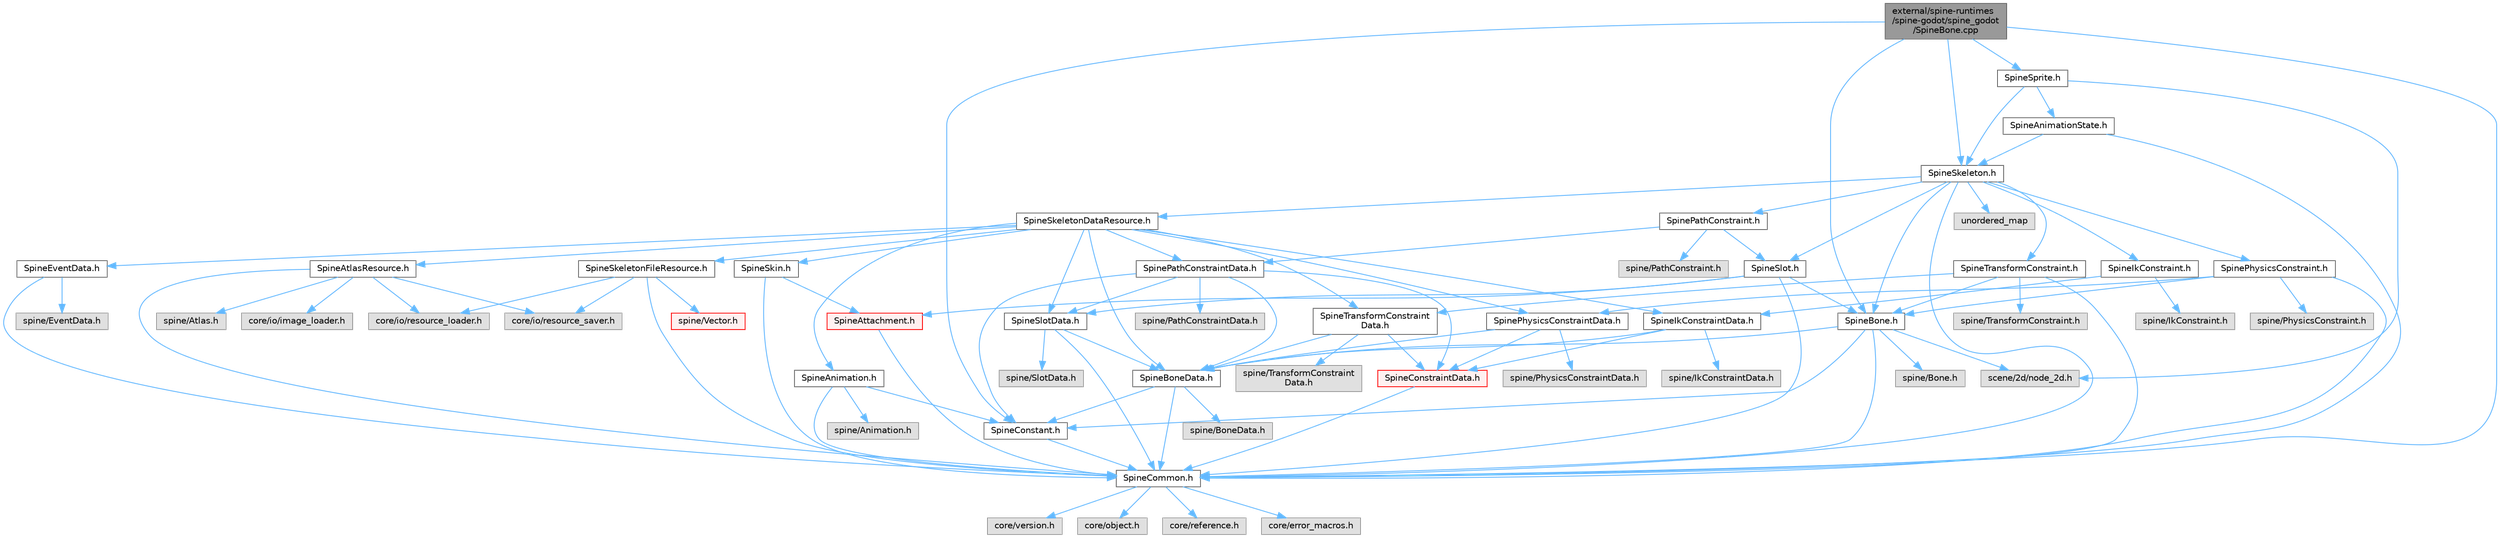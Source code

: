 digraph "external/spine-runtimes/spine-godot/spine_godot/SpineBone.cpp"
{
 // LATEX_PDF_SIZE
  bgcolor="transparent";
  edge [fontname=Helvetica,fontsize=10,labelfontname=Helvetica,labelfontsize=10];
  node [fontname=Helvetica,fontsize=10,shape=box,height=0.2,width=0.4];
  Node1 [id="Node000001",label="external/spine-runtimes\l/spine-godot/spine_godot\l/SpineBone.cpp",height=0.2,width=0.4,color="gray40", fillcolor="grey60", style="filled", fontcolor="black",tooltip=" "];
  Node1 -> Node2 [id="edge1_Node000001_Node000002",color="steelblue1",style="solid",tooltip=" "];
  Node2 [id="Node000002",label="SpineBone.h",height=0.2,width=0.4,color="grey40", fillcolor="white", style="filled",URL="$_spine_bone_8h.html",tooltip=" "];
  Node2 -> Node3 [id="edge2_Node000002_Node000003",color="steelblue1",style="solid",tooltip=" "];
  Node3 [id="Node000003",label="SpineCommon.h",height=0.2,width=0.4,color="grey40", fillcolor="white", style="filled",URL="$_spine_common_8h.html",tooltip=" "];
  Node3 -> Node4 [id="edge3_Node000003_Node000004",color="steelblue1",style="solid",tooltip=" "];
  Node4 [id="Node000004",label="core/version.h",height=0.2,width=0.4,color="grey60", fillcolor="#E0E0E0", style="filled",tooltip=" "];
  Node3 -> Node5 [id="edge4_Node000003_Node000005",color="steelblue1",style="solid",tooltip=" "];
  Node5 [id="Node000005",label="core/object.h",height=0.2,width=0.4,color="grey60", fillcolor="#E0E0E0", style="filled",tooltip=" "];
  Node3 -> Node6 [id="edge5_Node000003_Node000006",color="steelblue1",style="solid",tooltip=" "];
  Node6 [id="Node000006",label="core/reference.h",height=0.2,width=0.4,color="grey60", fillcolor="#E0E0E0", style="filled",tooltip=" "];
  Node3 -> Node7 [id="edge6_Node000003_Node000007",color="steelblue1",style="solid",tooltip=" "];
  Node7 [id="Node000007",label="core/error_macros.h",height=0.2,width=0.4,color="grey60", fillcolor="#E0E0E0", style="filled",tooltip=" "];
  Node2 -> Node8 [id="edge7_Node000002_Node000008",color="steelblue1",style="solid",tooltip=" "];
  Node8 [id="Node000008",label="SpineBoneData.h",height=0.2,width=0.4,color="grey40", fillcolor="white", style="filled",URL="$_spine_bone_data_8h.html",tooltip=" "];
  Node8 -> Node3 [id="edge8_Node000008_Node000003",color="steelblue1",style="solid",tooltip=" "];
  Node8 -> Node9 [id="edge9_Node000008_Node000009",color="steelblue1",style="solid",tooltip=" "];
  Node9 [id="Node000009",label="SpineConstant.h",height=0.2,width=0.4,color="grey40", fillcolor="white", style="filled",URL="$_spine_constant_8h.html",tooltip=" "];
  Node9 -> Node3 [id="edge10_Node000009_Node000003",color="steelblue1",style="solid",tooltip=" "];
  Node8 -> Node10 [id="edge11_Node000008_Node000010",color="steelblue1",style="solid",tooltip=" "];
  Node10 [id="Node000010",label="spine/BoneData.h",height=0.2,width=0.4,color="grey60", fillcolor="#E0E0E0", style="filled",tooltip=" "];
  Node2 -> Node9 [id="edge12_Node000002_Node000009",color="steelblue1",style="solid",tooltip=" "];
  Node2 -> Node11 [id="edge13_Node000002_Node000011",color="steelblue1",style="solid",tooltip=" "];
  Node11 [id="Node000011",label="scene/2d/node_2d.h",height=0.2,width=0.4,color="grey60", fillcolor="#E0E0E0", style="filled",tooltip=" "];
  Node2 -> Node12 [id="edge14_Node000002_Node000012",color="steelblue1",style="solid",tooltip=" "];
  Node12 [id="Node000012",label="spine/Bone.h",height=0.2,width=0.4,color="grey60", fillcolor="#E0E0E0", style="filled",tooltip=" "];
  Node1 -> Node9 [id="edge15_Node000001_Node000009",color="steelblue1",style="solid",tooltip=" "];
  Node1 -> Node13 [id="edge16_Node000001_Node000013",color="steelblue1",style="solid",tooltip=" "];
  Node13 [id="Node000013",label="SpineSprite.h",height=0.2,width=0.4,color="grey40", fillcolor="white", style="filled",URL="$_spine_sprite_8h.html",tooltip=" "];
  Node13 -> Node14 [id="edge17_Node000013_Node000014",color="steelblue1",style="solid",tooltip=" "];
  Node14 [id="Node000014",label="SpineSkeleton.h",height=0.2,width=0.4,color="grey40", fillcolor="white", style="filled",URL="$_spine_skeleton_8h.html",tooltip=" "];
  Node14 -> Node3 [id="edge18_Node000014_Node000003",color="steelblue1",style="solid",tooltip=" "];
  Node14 -> Node15 [id="edge19_Node000014_Node000015",color="steelblue1",style="solid",tooltip=" "];
  Node15 [id="Node000015",label="SpineSkeletonDataResource.h",height=0.2,width=0.4,color="grey40", fillcolor="white", style="filled",URL="$_spine_skeleton_data_resource_8h.html",tooltip=" "];
  Node15 -> Node16 [id="edge20_Node000015_Node000016",color="steelblue1",style="solid",tooltip=" "];
  Node16 [id="Node000016",label="SpineAnimation.h",height=0.2,width=0.4,color="grey40", fillcolor="white", style="filled",URL="$_spine_animation_8h.html",tooltip=" "];
  Node16 -> Node3 [id="edge21_Node000016_Node000003",color="steelblue1",style="solid",tooltip=" "];
  Node16 -> Node9 [id="edge22_Node000016_Node000009",color="steelblue1",style="solid",tooltip=" "];
  Node16 -> Node17 [id="edge23_Node000016_Node000017",color="steelblue1",style="solid",tooltip=" "];
  Node17 [id="Node000017",label="spine/Animation.h",height=0.2,width=0.4,color="grey60", fillcolor="#E0E0E0", style="filled",tooltip=" "];
  Node15 -> Node18 [id="edge24_Node000015_Node000018",color="steelblue1",style="solid",tooltip=" "];
  Node18 [id="Node000018",label="SpineAtlasResource.h",height=0.2,width=0.4,color="grey40", fillcolor="white", style="filled",URL="$_spine_atlas_resource_8h.html",tooltip=" "];
  Node18 -> Node3 [id="edge25_Node000018_Node000003",color="steelblue1",style="solid",tooltip=" "];
  Node18 -> Node19 [id="edge26_Node000018_Node000019",color="steelblue1",style="solid",tooltip=" "];
  Node19 [id="Node000019",label="core/io/resource_loader.h",height=0.2,width=0.4,color="grey60", fillcolor="#E0E0E0", style="filled",tooltip=" "];
  Node18 -> Node20 [id="edge27_Node000018_Node000020",color="steelblue1",style="solid",tooltip=" "];
  Node20 [id="Node000020",label="core/io/resource_saver.h",height=0.2,width=0.4,color="grey60", fillcolor="#E0E0E0", style="filled",tooltip=" "];
  Node18 -> Node21 [id="edge28_Node000018_Node000021",color="steelblue1",style="solid",tooltip=" "];
  Node21 [id="Node000021",label="core/io/image_loader.h",height=0.2,width=0.4,color="grey60", fillcolor="#E0E0E0", style="filled",tooltip=" "];
  Node18 -> Node22 [id="edge29_Node000018_Node000022",color="steelblue1",style="solid",tooltip=" "];
  Node22 [id="Node000022",label="spine/Atlas.h",height=0.2,width=0.4,color="grey60", fillcolor="#E0E0E0", style="filled",tooltip=" "];
  Node15 -> Node8 [id="edge30_Node000015_Node000008",color="steelblue1",style="solid",tooltip=" "];
  Node15 -> Node23 [id="edge31_Node000015_Node000023",color="steelblue1",style="solid",tooltip=" "];
  Node23 [id="Node000023",label="SpineEventData.h",height=0.2,width=0.4,color="grey40", fillcolor="white", style="filled",URL="$_spine_event_data_8h.html",tooltip=" "];
  Node23 -> Node3 [id="edge32_Node000023_Node000003",color="steelblue1",style="solid",tooltip=" "];
  Node23 -> Node24 [id="edge33_Node000023_Node000024",color="steelblue1",style="solid",tooltip=" "];
  Node24 [id="Node000024",label="spine/EventData.h",height=0.2,width=0.4,color="grey60", fillcolor="#E0E0E0", style="filled",tooltip=" "];
  Node15 -> Node25 [id="edge34_Node000015_Node000025",color="steelblue1",style="solid",tooltip=" "];
  Node25 [id="Node000025",label="SpineIkConstraintData.h",height=0.2,width=0.4,color="grey40", fillcolor="white", style="filled",URL="$_spine_ik_constraint_data_8h.html",tooltip=" "];
  Node25 -> Node26 [id="edge35_Node000025_Node000026",color="steelblue1",style="solid",tooltip=" "];
  Node26 [id="Node000026",label="SpineConstraintData.h",height=0.2,width=0.4,color="red", fillcolor="#FFF0F0", style="filled",URL="$_spine_constraint_data_8h.html",tooltip=" "];
  Node26 -> Node3 [id="edge36_Node000026_Node000003",color="steelblue1",style="solid",tooltip=" "];
  Node25 -> Node8 [id="edge37_Node000025_Node000008",color="steelblue1",style="solid",tooltip=" "];
  Node25 -> Node185 [id="edge38_Node000025_Node000185",color="steelblue1",style="solid",tooltip=" "];
  Node185 [id="Node000185",label="spine/IkConstraintData.h",height=0.2,width=0.4,color="grey60", fillcolor="#E0E0E0", style="filled",tooltip=" "];
  Node15 -> Node186 [id="edge39_Node000015_Node000186",color="steelblue1",style="solid",tooltip=" "];
  Node186 [id="Node000186",label="SpinePathConstraintData.h",height=0.2,width=0.4,color="grey40", fillcolor="white", style="filled",URL="$_spine_path_constraint_data_8h.html",tooltip=" "];
  Node186 -> Node26 [id="edge40_Node000186_Node000026",color="steelblue1",style="solid",tooltip=" "];
  Node186 -> Node9 [id="edge41_Node000186_Node000009",color="steelblue1",style="solid",tooltip=" "];
  Node186 -> Node8 [id="edge42_Node000186_Node000008",color="steelblue1",style="solid",tooltip=" "];
  Node186 -> Node187 [id="edge43_Node000186_Node000187",color="steelblue1",style="solid",tooltip=" "];
  Node187 [id="Node000187",label="SpineSlotData.h",height=0.2,width=0.4,color="grey40", fillcolor="white", style="filled",URL="$_spine_slot_data_8h.html",tooltip=" "];
  Node187 -> Node3 [id="edge44_Node000187_Node000003",color="steelblue1",style="solid",tooltip=" "];
  Node187 -> Node8 [id="edge45_Node000187_Node000008",color="steelblue1",style="solid",tooltip=" "];
  Node187 -> Node188 [id="edge46_Node000187_Node000188",color="steelblue1",style="solid",tooltip=" "];
  Node188 [id="Node000188",label="spine/SlotData.h",height=0.2,width=0.4,color="grey60", fillcolor="#E0E0E0", style="filled",tooltip=" "];
  Node186 -> Node189 [id="edge47_Node000186_Node000189",color="steelblue1",style="solid",tooltip=" "];
  Node189 [id="Node000189",label="spine/PathConstraintData.h",height=0.2,width=0.4,color="grey60", fillcolor="#E0E0E0", style="filled",tooltip=" "];
  Node15 -> Node190 [id="edge48_Node000015_Node000190",color="steelblue1",style="solid",tooltip=" "];
  Node190 [id="Node000190",label="SpinePhysicsConstraintData.h",height=0.2,width=0.4,color="grey40", fillcolor="white", style="filled",URL="$_spine_physics_constraint_data_8h.html",tooltip=" "];
  Node190 -> Node26 [id="edge49_Node000190_Node000026",color="steelblue1",style="solid",tooltip=" "];
  Node190 -> Node8 [id="edge50_Node000190_Node000008",color="steelblue1",style="solid",tooltip=" "];
  Node190 -> Node191 [id="edge51_Node000190_Node000191",color="steelblue1",style="solid",tooltip=" "];
  Node191 [id="Node000191",label="spine/PhysicsConstraintData.h",height=0.2,width=0.4,color="grey60", fillcolor="#E0E0E0", style="filled",tooltip=" "];
  Node15 -> Node192 [id="edge52_Node000015_Node000192",color="steelblue1",style="solid",tooltip=" "];
  Node192 [id="Node000192",label="SpineSkeletonFileResource.h",height=0.2,width=0.4,color="grey40", fillcolor="white", style="filled",URL="$_spine_skeleton_file_resource_8h.html",tooltip=" "];
  Node192 -> Node3 [id="edge53_Node000192_Node000003",color="steelblue1",style="solid",tooltip=" "];
  Node192 -> Node19 [id="edge54_Node000192_Node000019",color="steelblue1",style="solid",tooltip=" "];
  Node192 -> Node20 [id="edge55_Node000192_Node000020",color="steelblue1",style="solid",tooltip=" "];
  Node192 -> Node193 [id="edge56_Node000192_Node000193",color="steelblue1",style="solid",tooltip=" "];
  Node193 [id="Node000193",label="spine/Vector.h",height=0.2,width=0.4,color="red", fillcolor="#FFF0F0", style="filled",URL="$external_2spine-runtimes_2spine-cpp_2spine-cpp_2include_2spine_2vector_8h.html",tooltip=" "];
  Node15 -> Node195 [id="edge57_Node000015_Node000195",color="steelblue1",style="solid",tooltip=" "];
  Node195 [id="Node000195",label="SpineSkin.h",height=0.2,width=0.4,color="grey40", fillcolor="white", style="filled",URL="$_spine_skin_8h.html",tooltip=" "];
  Node195 -> Node3 [id="edge58_Node000195_Node000003",color="steelblue1",style="solid",tooltip=" "];
  Node195 -> Node196 [id="edge59_Node000195_Node000196",color="steelblue1",style="solid",tooltip=" "];
  Node196 [id="Node000196",label="SpineAttachment.h",height=0.2,width=0.4,color="red", fillcolor="#FFF0F0", style="filled",URL="$_spine_attachment_8h.html",tooltip=" "];
  Node196 -> Node3 [id="edge60_Node000196_Node000003",color="steelblue1",style="solid",tooltip=" "];
  Node15 -> Node187 [id="edge61_Node000015_Node000187",color="steelblue1",style="solid",tooltip=" "];
  Node15 -> Node199 [id="edge62_Node000015_Node000199",color="steelblue1",style="solid",tooltip=" "];
  Node199 [id="Node000199",label="SpineTransformConstraint\lData.h",height=0.2,width=0.4,color="grey40", fillcolor="white", style="filled",URL="$_spine_transform_constraint_data_8h.html",tooltip=" "];
  Node199 -> Node26 [id="edge63_Node000199_Node000026",color="steelblue1",style="solid",tooltip=" "];
  Node199 -> Node8 [id="edge64_Node000199_Node000008",color="steelblue1",style="solid",tooltip=" "];
  Node199 -> Node200 [id="edge65_Node000199_Node000200",color="steelblue1",style="solid",tooltip=" "];
  Node200 [id="Node000200",label="spine/TransformConstraint\lData.h",height=0.2,width=0.4,color="grey60", fillcolor="#E0E0E0", style="filled",tooltip=" "];
  Node14 -> Node2 [id="edge66_Node000014_Node000002",color="steelblue1",style="solid",tooltip=" "];
  Node14 -> Node201 [id="edge67_Node000014_Node000201",color="steelblue1",style="solid",tooltip=" "];
  Node201 [id="Node000201",label="SpineSlot.h",height=0.2,width=0.4,color="grey40", fillcolor="white", style="filled",URL="$_spine_slot_8h.html",tooltip=" "];
  Node201 -> Node3 [id="edge68_Node000201_Node000003",color="steelblue1",style="solid",tooltip=" "];
  Node201 -> Node187 [id="edge69_Node000201_Node000187",color="steelblue1",style="solid",tooltip=" "];
  Node201 -> Node196 [id="edge70_Node000201_Node000196",color="steelblue1",style="solid",tooltip=" "];
  Node201 -> Node2 [id="edge71_Node000201_Node000002",color="steelblue1",style="solid",tooltip=" "];
  Node14 -> Node202 [id="edge72_Node000014_Node000202",color="steelblue1",style="solid",tooltip=" "];
  Node202 [id="Node000202",label="SpineIkConstraint.h",height=0.2,width=0.4,color="grey40", fillcolor="white", style="filled",URL="$_spine_ik_constraint_8h.html",tooltip=" "];
  Node202 -> Node25 [id="edge73_Node000202_Node000025",color="steelblue1",style="solid",tooltip=" "];
  Node202 -> Node203 [id="edge74_Node000202_Node000203",color="steelblue1",style="solid",tooltip=" "];
  Node203 [id="Node000203",label="spine/IkConstraint.h",height=0.2,width=0.4,color="grey60", fillcolor="#E0E0E0", style="filled",tooltip=" "];
  Node14 -> Node204 [id="edge75_Node000014_Node000204",color="steelblue1",style="solid",tooltip=" "];
  Node204 [id="Node000204",label="SpineTransformConstraint.h",height=0.2,width=0.4,color="grey40", fillcolor="white", style="filled",URL="$_spine_transform_constraint_8h.html",tooltip=" "];
  Node204 -> Node3 [id="edge76_Node000204_Node000003",color="steelblue1",style="solid",tooltip=" "];
  Node204 -> Node199 [id="edge77_Node000204_Node000199",color="steelblue1",style="solid",tooltip=" "];
  Node204 -> Node2 [id="edge78_Node000204_Node000002",color="steelblue1",style="solid",tooltip=" "];
  Node204 -> Node205 [id="edge79_Node000204_Node000205",color="steelblue1",style="solid",tooltip=" "];
  Node205 [id="Node000205",label="spine/TransformConstraint.h",height=0.2,width=0.4,color="grey60", fillcolor="#E0E0E0", style="filled",tooltip=" "];
  Node14 -> Node206 [id="edge80_Node000014_Node000206",color="steelblue1",style="solid",tooltip=" "];
  Node206 [id="Node000206",label="SpinePathConstraint.h",height=0.2,width=0.4,color="grey40", fillcolor="white", style="filled",URL="$_spine_path_constraint_8h.html",tooltip=" "];
  Node206 -> Node186 [id="edge81_Node000206_Node000186",color="steelblue1",style="solid",tooltip=" "];
  Node206 -> Node201 [id="edge82_Node000206_Node000201",color="steelblue1",style="solid",tooltip=" "];
  Node206 -> Node207 [id="edge83_Node000206_Node000207",color="steelblue1",style="solid",tooltip=" "];
  Node207 [id="Node000207",label="spine/PathConstraint.h",height=0.2,width=0.4,color="grey60", fillcolor="#E0E0E0", style="filled",tooltip=" "];
  Node14 -> Node208 [id="edge84_Node000014_Node000208",color="steelblue1",style="solid",tooltip=" "];
  Node208 [id="Node000208",label="SpinePhysicsConstraint.h",height=0.2,width=0.4,color="grey40", fillcolor="white", style="filled",URL="$_spine_physics_constraint_8h.html",tooltip=" "];
  Node208 -> Node3 [id="edge85_Node000208_Node000003",color="steelblue1",style="solid",tooltip=" "];
  Node208 -> Node190 [id="edge86_Node000208_Node000190",color="steelblue1",style="solid",tooltip=" "];
  Node208 -> Node2 [id="edge87_Node000208_Node000002",color="steelblue1",style="solid",tooltip=" "];
  Node208 -> Node209 [id="edge88_Node000208_Node000209",color="steelblue1",style="solid",tooltip=" "];
  Node209 [id="Node000209",label="spine/PhysicsConstraint.h",height=0.2,width=0.4,color="grey60", fillcolor="#E0E0E0", style="filled",tooltip=" "];
  Node14 -> Node210 [id="edge89_Node000014_Node000210",color="steelblue1",style="solid",tooltip=" "];
  Node210 [id="Node000210",label="unordered_map",height=0.2,width=0.4,color="grey60", fillcolor="#E0E0E0", style="filled",tooltip=" "];
  Node13 -> Node211 [id="edge90_Node000013_Node000211",color="steelblue1",style="solid",tooltip=" "];
  Node211 [id="Node000211",label="SpineAnimationState.h",height=0.2,width=0.4,color="grey40", fillcolor="white", style="filled",URL="$_spine_animation_state_8h.html",tooltip=" "];
  Node211 -> Node3 [id="edge91_Node000211_Node000003",color="steelblue1",style="solid",tooltip=" "];
  Node211 -> Node14 [id="edge92_Node000211_Node000014",color="steelblue1",style="solid",tooltip=" "];
  Node13 -> Node11 [id="edge93_Node000013_Node000011",color="steelblue1",style="solid",tooltip=" "];
  Node1 -> Node14 [id="edge94_Node000001_Node000014",color="steelblue1",style="solid",tooltip=" "];
  Node1 -> Node3 [id="edge95_Node000001_Node000003",color="steelblue1",style="solid",tooltip=" "];
}
